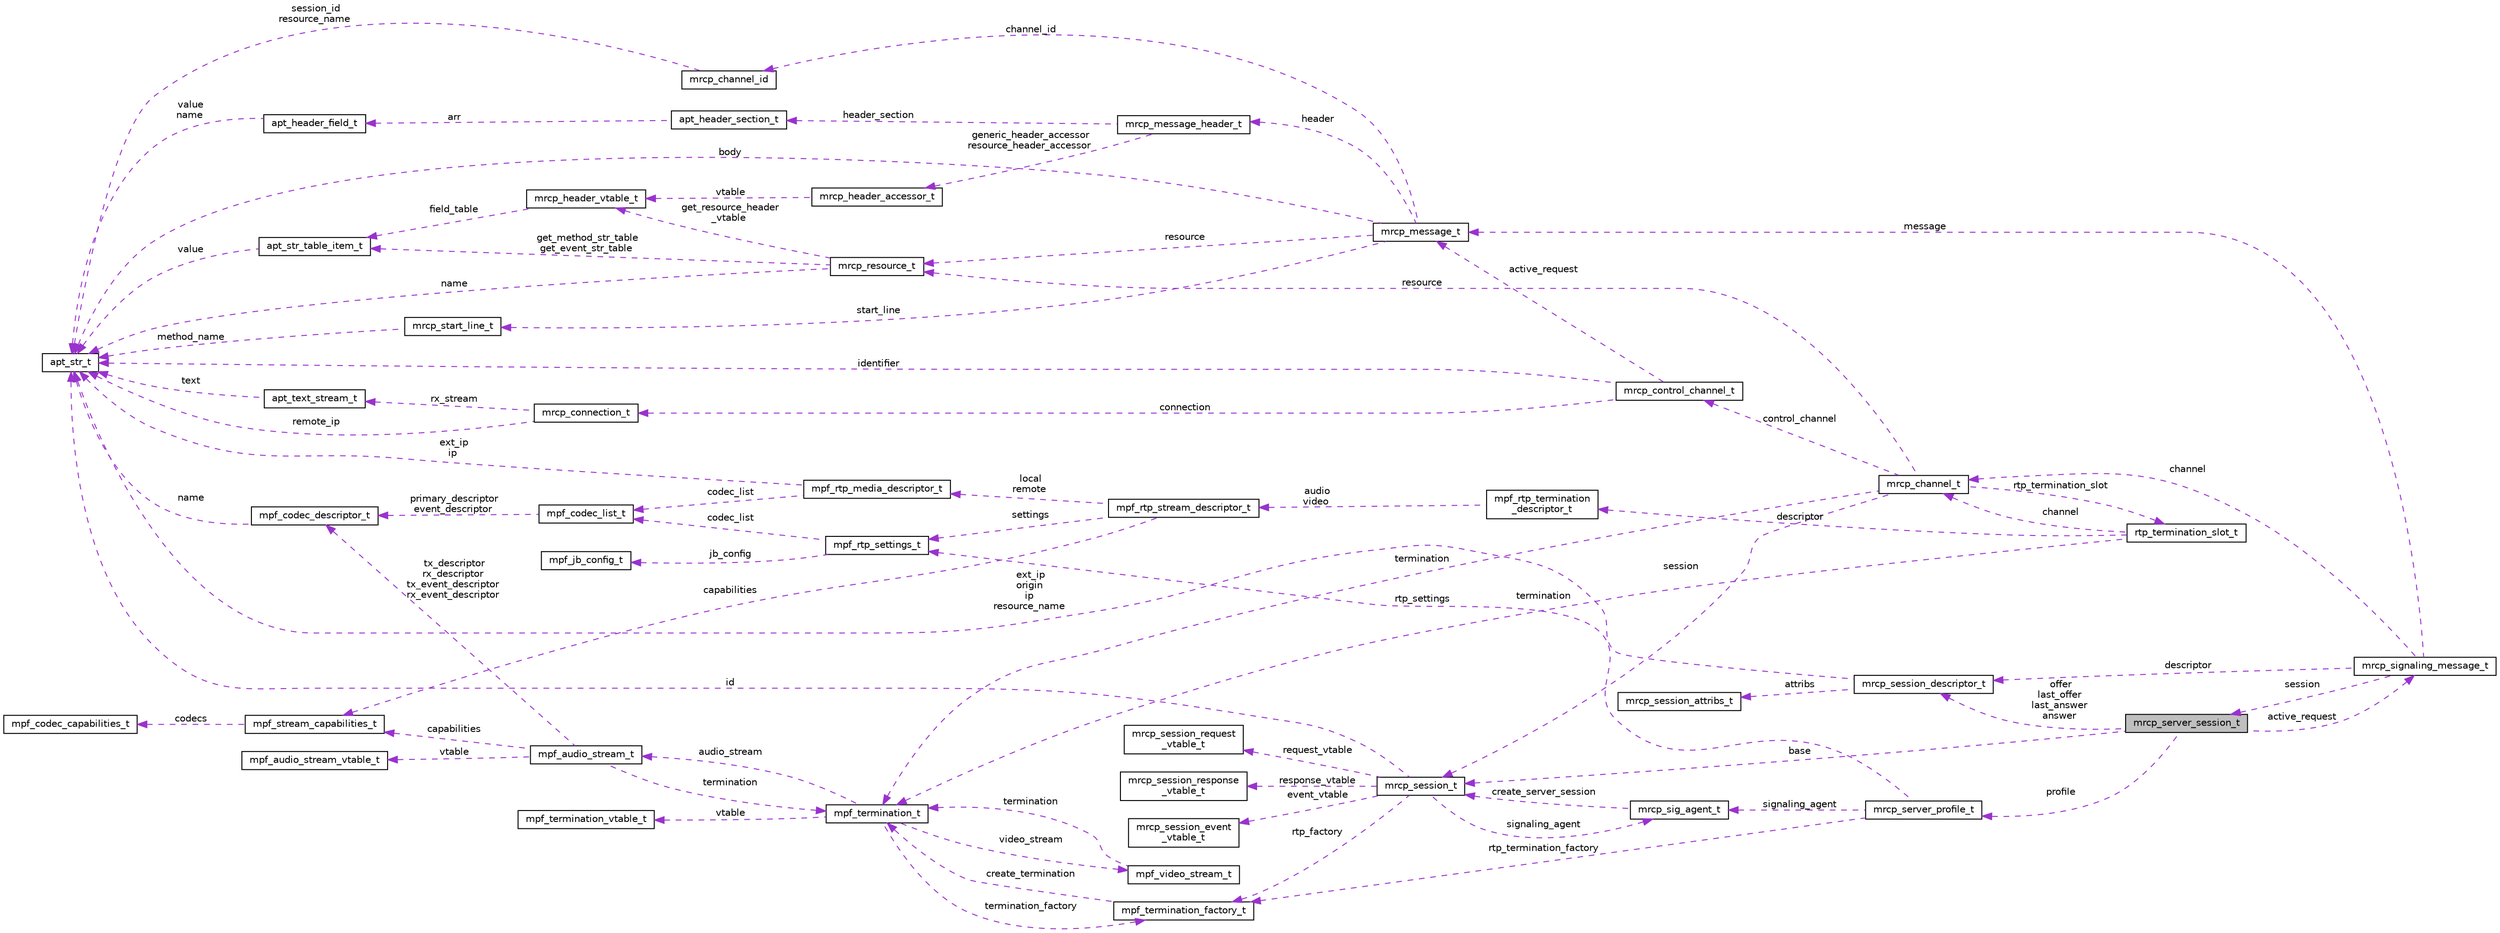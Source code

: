 digraph "mrcp_server_session_t"
{
  edge [fontname="Helvetica",fontsize="10",labelfontname="Helvetica",labelfontsize="10"];
  node [fontname="Helvetica",fontsize="10",shape=record];
  rankdir="LR";
  Node1 [label="mrcp_server_session_t",height=0.2,width=0.4,color="black", fillcolor="grey75", style="filled", fontcolor="black"];
  Node2 -> Node1 [dir="back",color="darkorchid3",fontsize="10",style="dashed",label=" base" ,fontname="Helvetica"];
  Node2 [label="mrcp_session_t",height=0.2,width=0.4,color="black", fillcolor="white", style="filled",URL="$structmrcp__session__t.html"];
  Node3 -> Node2 [dir="back",color="darkorchid3",fontsize="10",style="dashed",label=" event_vtable" ,fontname="Helvetica"];
  Node3 [label="mrcp_session_event\l_vtable_t",height=0.2,width=0.4,color="black", fillcolor="white", style="filled",URL="$structmrcp__session__event__vtable__t.html"];
  Node4 -> Node2 [dir="back",color="darkorchid3",fontsize="10",style="dashed",label=" rtp_factory" ,fontname="Helvetica"];
  Node4 [label="mpf_termination_factory_t",height=0.2,width=0.4,color="black", fillcolor="white", style="filled",URL="$structmpf__termination__factory__t.html"];
  Node5 -> Node4 [dir="back",color="darkorchid3",fontsize="10",style="dashed",label=" create_termination" ,fontname="Helvetica"];
  Node5 [label="mpf_termination_t",height=0.2,width=0.4,color="black", fillcolor="white", style="filled",URL="$structmpf__termination__t.html"];
  Node6 -> Node5 [dir="back",color="darkorchid3",fontsize="10",style="dashed",label=" vtable" ,fontname="Helvetica"];
  Node6 [label="mpf_termination_vtable_t",height=0.2,width=0.4,color="black", fillcolor="white", style="filled",URL="$structmpf__termination__vtable__t.html"];
  Node4 -> Node5 [dir="back",color="darkorchid3",fontsize="10",style="dashed",label=" termination_factory" ,fontname="Helvetica"];
  Node7 -> Node5 [dir="back",color="darkorchid3",fontsize="10",style="dashed",label=" audio_stream" ,fontname="Helvetica"];
  Node7 [label="mpf_audio_stream_t",height=0.2,width=0.4,color="black", fillcolor="white", style="filled",URL="$structmpf__audio__stream__t.html"];
  Node8 -> Node7 [dir="back",color="darkorchid3",fontsize="10",style="dashed",label=" vtable" ,fontname="Helvetica"];
  Node8 [label="mpf_audio_stream_vtable_t",height=0.2,width=0.4,color="black", fillcolor="white", style="filled",URL="$structmpf__audio__stream__vtable__t.html"];
  Node9 -> Node7 [dir="back",color="darkorchid3",fontsize="10",style="dashed",label=" capabilities" ,fontname="Helvetica"];
  Node9 [label="mpf_stream_capabilities_t",height=0.2,width=0.4,color="black", fillcolor="white", style="filled",URL="$structmpf__stream__capabilities__t.html"];
  Node10 -> Node9 [dir="back",color="darkorchid3",fontsize="10",style="dashed",label=" codecs" ,fontname="Helvetica"];
  Node10 [label="mpf_codec_capabilities_t",height=0.2,width=0.4,color="black", fillcolor="white", style="filled",URL="$structmpf__codec__capabilities__t.html"];
  Node11 -> Node7 [dir="back",color="darkorchid3",fontsize="10",style="dashed",label=" tx_descriptor\nrx_descriptor\ntx_event_descriptor\nrx_event_descriptor" ,fontname="Helvetica"];
  Node11 [label="mpf_codec_descriptor_t",height=0.2,width=0.4,color="black", fillcolor="white", style="filled",URL="$structmpf__codec__descriptor__t.html"];
  Node12 -> Node11 [dir="back",color="darkorchid3",fontsize="10",style="dashed",label=" name" ,fontname="Helvetica"];
  Node12 [label="apt_str_t",height=0.2,width=0.4,color="black", fillcolor="white", style="filled",URL="$structapt__str__t.html"];
  Node5 -> Node7 [dir="back",color="darkorchid3",fontsize="10",style="dashed",label=" termination" ,fontname="Helvetica"];
  Node13 -> Node5 [dir="back",color="darkorchid3",fontsize="10",style="dashed",label=" video_stream" ,fontname="Helvetica"];
  Node13 [label="mpf_video_stream_t",height=0.2,width=0.4,color="black", fillcolor="white", style="filled",URL="$structmpf__video__stream__t.html"];
  Node5 -> Node13 [dir="back",color="darkorchid3",fontsize="10",style="dashed",label=" termination" ,fontname="Helvetica"];
  Node12 -> Node2 [dir="back",color="darkorchid3",fontsize="10",style="dashed",label=" id" ,fontname="Helvetica"];
  Node14 -> Node2 [dir="back",color="darkorchid3",fontsize="10",style="dashed",label=" request_vtable" ,fontname="Helvetica"];
  Node14 [label="mrcp_session_request\l_vtable_t",height=0.2,width=0.4,color="black", fillcolor="white", style="filled",URL="$structmrcp__session__request__vtable__t.html"];
  Node15 -> Node2 [dir="back",color="darkorchid3",fontsize="10",style="dashed",label=" signaling_agent" ,fontname="Helvetica"];
  Node15 [label="mrcp_sig_agent_t",height=0.2,width=0.4,color="black", fillcolor="white", style="filled",URL="$structmrcp__sig__agent__t.html"];
  Node2 -> Node15 [dir="back",color="darkorchid3",fontsize="10",style="dashed",label=" create_server_session" ,fontname="Helvetica"];
  Node16 -> Node2 [dir="back",color="darkorchid3",fontsize="10",style="dashed",label=" response_vtable" ,fontname="Helvetica"];
  Node16 [label="mrcp_session_response\l_vtable_t",height=0.2,width=0.4,color="black", fillcolor="white", style="filled",URL="$structmrcp__session__response__vtable__t.html"];
  Node17 -> Node1 [dir="back",color="darkorchid3",fontsize="10",style="dashed",label=" offer\nlast_offer\nlast_answer\nanswer" ,fontname="Helvetica"];
  Node17 [label="mrcp_session_descriptor_t",height=0.2,width=0.4,color="black", fillcolor="white", style="filled",URL="$structmrcp__session__descriptor__t.html"];
  Node12 -> Node17 [dir="back",color="darkorchid3",fontsize="10",style="dashed",label=" ext_ip\norigin\nip\nresource_name" ,fontname="Helvetica"];
  Node18 -> Node17 [dir="back",color="darkorchid3",fontsize="10",style="dashed",label=" attribs" ,fontname="Helvetica"];
  Node18 [label="mrcp_session_attribs_t",height=0.2,width=0.4,color="black", fillcolor="white", style="filled",URL="$structmrcp__session__attribs__t.html"];
  Node19 -> Node1 [dir="back",color="darkorchid3",fontsize="10",style="dashed",label=" active_request" ,fontname="Helvetica"];
  Node19 [label="mrcp_signaling_message_t",height=0.2,width=0.4,color="black", fillcolor="white", style="filled",URL="$structmrcp__signaling__message__t.html"];
  Node1 -> Node19 [dir="back",color="darkorchid3",fontsize="10",style="dashed",label=" session" ,fontname="Helvetica"];
  Node20 -> Node19 [dir="back",color="darkorchid3",fontsize="10",style="dashed",label=" message" ,fontname="Helvetica"];
  Node20 [label="mrcp_message_t",height=0.2,width=0.4,color="black", fillcolor="white", style="filled",URL="$structmrcp__message__t.html"];
  Node21 -> Node20 [dir="back",color="darkorchid3",fontsize="10",style="dashed",label=" start_line" ,fontname="Helvetica"];
  Node21 [label="mrcp_start_line_t",height=0.2,width=0.4,color="black", fillcolor="white", style="filled",URL="$structmrcp__start__line__t.html"];
  Node12 -> Node21 [dir="back",color="darkorchid3",fontsize="10",style="dashed",label=" method_name" ,fontname="Helvetica"];
  Node12 -> Node20 [dir="back",color="darkorchid3",fontsize="10",style="dashed",label=" body" ,fontname="Helvetica"];
  Node22 -> Node20 [dir="back",color="darkorchid3",fontsize="10",style="dashed",label=" header" ,fontname="Helvetica"];
  Node22 [label="mrcp_message_header_t",height=0.2,width=0.4,color="black", fillcolor="white", style="filled",URL="$structmrcp__message__header__t.html"];
  Node23 -> Node22 [dir="back",color="darkorchid3",fontsize="10",style="dashed",label=" header_section" ,fontname="Helvetica"];
  Node23 [label="apt_header_section_t",height=0.2,width=0.4,color="black", fillcolor="white", style="filled",URL="$structapt__header__section__t.html"];
  Node24 -> Node23 [dir="back",color="darkorchid3",fontsize="10",style="dashed",label=" arr" ,fontname="Helvetica"];
  Node24 [label="apt_header_field_t",height=0.2,width=0.4,color="black", fillcolor="white", style="filled",URL="$structapt__header__field__t.html"];
  Node12 -> Node24 [dir="back",color="darkorchid3",fontsize="10",style="dashed",label=" value\nname" ,fontname="Helvetica"];
  Node25 -> Node22 [dir="back",color="darkorchid3",fontsize="10",style="dashed",label=" generic_header_accessor\nresource_header_accessor" ,fontname="Helvetica"];
  Node25 [label="mrcp_header_accessor_t",height=0.2,width=0.4,color="black", fillcolor="white", style="filled",URL="$structmrcp__header__accessor__t.html"];
  Node26 -> Node25 [dir="back",color="darkorchid3",fontsize="10",style="dashed",label=" vtable" ,fontname="Helvetica"];
  Node26 [label="mrcp_header_vtable_t",height=0.2,width=0.4,color="black", fillcolor="white", style="filled",URL="$structmrcp__header__vtable__t.html"];
  Node27 -> Node26 [dir="back",color="darkorchid3",fontsize="10",style="dashed",label=" field_table" ,fontname="Helvetica"];
  Node27 [label="apt_str_table_item_t",height=0.2,width=0.4,color="black", fillcolor="white", style="filled",URL="$structapt__str__table__item__t.html"];
  Node12 -> Node27 [dir="back",color="darkorchid3",fontsize="10",style="dashed",label=" value" ,fontname="Helvetica"];
  Node28 -> Node20 [dir="back",color="darkorchid3",fontsize="10",style="dashed",label=" resource" ,fontname="Helvetica"];
  Node28 [label="mrcp_resource_t",height=0.2,width=0.4,color="black", fillcolor="white", style="filled",URL="$structmrcp__resource__t.html"];
  Node12 -> Node28 [dir="back",color="darkorchid3",fontsize="10",style="dashed",label=" name" ,fontname="Helvetica"];
  Node26 -> Node28 [dir="back",color="darkorchid3",fontsize="10",style="dashed",label=" get_resource_header\l_vtable" ,fontname="Helvetica"];
  Node27 -> Node28 [dir="back",color="darkorchid3",fontsize="10",style="dashed",label=" get_method_str_table\nget_event_str_table" ,fontname="Helvetica"];
  Node29 -> Node20 [dir="back",color="darkorchid3",fontsize="10",style="dashed",label=" channel_id" ,fontname="Helvetica"];
  Node29 [label="mrcp_channel_id",height=0.2,width=0.4,color="black", fillcolor="white", style="filled",URL="$structmrcp__channel__id.html"];
  Node12 -> Node29 [dir="back",color="darkorchid3",fontsize="10",style="dashed",label=" session_id\nresource_name" ,fontname="Helvetica"];
  Node17 -> Node19 [dir="back",color="darkorchid3",fontsize="10",style="dashed",label=" descriptor" ,fontname="Helvetica"];
  Node30 -> Node19 [dir="back",color="darkorchid3",fontsize="10",style="dashed",label=" channel" ,fontname="Helvetica"];
  Node30 [label="mrcp_channel_t",height=0.2,width=0.4,color="black", fillcolor="white", style="filled",URL="$structmrcp__channel__t.html"];
  Node31 -> Node30 [dir="back",color="darkorchid3",fontsize="10",style="dashed",label=" control_channel" ,fontname="Helvetica"];
  Node31 [label="mrcp_control_channel_t",height=0.2,width=0.4,color="black", fillcolor="white", style="filled",URL="$structmrcp__control__channel__t.html"];
  Node12 -> Node31 [dir="back",color="darkorchid3",fontsize="10",style="dashed",label=" identifier" ,fontname="Helvetica"];
  Node32 -> Node31 [dir="back",color="darkorchid3",fontsize="10",style="dashed",label=" connection" ,fontname="Helvetica"];
  Node32 [label="mrcp_connection_t",height=0.2,width=0.4,color="black", fillcolor="white", style="filled",URL="$structmrcp__connection__t.html"];
  Node12 -> Node32 [dir="back",color="darkorchid3",fontsize="10",style="dashed",label=" remote_ip" ,fontname="Helvetica"];
  Node33 -> Node32 [dir="back",color="darkorchid3",fontsize="10",style="dashed",label=" rx_stream" ,fontname="Helvetica"];
  Node33 [label="apt_text_stream_t",height=0.2,width=0.4,color="black", fillcolor="white", style="filled",URL="$structapt__text__stream__t.html"];
  Node12 -> Node33 [dir="back",color="darkorchid3",fontsize="10",style="dashed",label=" text" ,fontname="Helvetica"];
  Node20 -> Node31 [dir="back",color="darkorchid3",fontsize="10",style="dashed",label=" active_request" ,fontname="Helvetica"];
  Node34 -> Node30 [dir="back",color="darkorchid3",fontsize="10",style="dashed",label=" rtp_termination_slot" ,fontname="Helvetica"];
  Node34 [label="rtp_termination_slot_t",height=0.2,width=0.4,color="black", fillcolor="white", style="filled",URL="$structrtp__termination__slot__t.html"];
  Node5 -> Node34 [dir="back",color="darkorchid3",fontsize="10",style="dashed",label=" termination" ,fontname="Helvetica"];
  Node30 -> Node34 [dir="back",color="darkorchid3",fontsize="10",style="dashed",label=" channel" ,fontname="Helvetica"];
  Node35 -> Node34 [dir="back",color="darkorchid3",fontsize="10",style="dashed",label=" descriptor" ,fontname="Helvetica"];
  Node35 [label="mpf_rtp_termination\l_descriptor_t",height=0.2,width=0.4,color="black", fillcolor="white", style="filled",URL="$structmpf__rtp__termination__descriptor__t.html"];
  Node36 -> Node35 [dir="back",color="darkorchid3",fontsize="10",style="dashed",label=" audio\nvideo" ,fontname="Helvetica"];
  Node36 [label="mpf_rtp_stream_descriptor_t",height=0.2,width=0.4,color="black", fillcolor="white", style="filled",URL="$structmpf__rtp__stream__descriptor__t.html"];
  Node37 -> Node36 [dir="back",color="darkorchid3",fontsize="10",style="dashed",label=" settings" ,fontname="Helvetica"];
  Node37 [label="mpf_rtp_settings_t",height=0.2,width=0.4,color="black", fillcolor="white", style="filled",URL="$structmpf__rtp__settings__t.html"];
  Node38 -> Node37 [dir="back",color="darkorchid3",fontsize="10",style="dashed",label=" jb_config" ,fontname="Helvetica"];
  Node38 [label="mpf_jb_config_t",height=0.2,width=0.4,color="black", fillcolor="white", style="filled",URL="$structmpf__jb__config__t.html"];
  Node39 -> Node37 [dir="back",color="darkorchid3",fontsize="10",style="dashed",label=" codec_list" ,fontname="Helvetica"];
  Node39 [label="mpf_codec_list_t",height=0.2,width=0.4,color="black", fillcolor="white", style="filled",URL="$structmpf__codec__list__t.html"];
  Node11 -> Node39 [dir="back",color="darkorchid3",fontsize="10",style="dashed",label=" primary_descriptor\nevent_descriptor" ,fontname="Helvetica"];
  Node9 -> Node36 [dir="back",color="darkorchid3",fontsize="10",style="dashed",label=" capabilities" ,fontname="Helvetica"];
  Node40 -> Node36 [dir="back",color="darkorchid3",fontsize="10",style="dashed",label=" local\nremote" ,fontname="Helvetica"];
  Node40 [label="mpf_rtp_media_descriptor_t",height=0.2,width=0.4,color="black", fillcolor="white", style="filled",URL="$structmpf__rtp__media__descriptor__t.html"];
  Node12 -> Node40 [dir="back",color="darkorchid3",fontsize="10",style="dashed",label=" ext_ip\nip" ,fontname="Helvetica"];
  Node39 -> Node40 [dir="back",color="darkorchid3",fontsize="10",style="dashed",label=" codec_list" ,fontname="Helvetica"];
  Node2 -> Node30 [dir="back",color="darkorchid3",fontsize="10",style="dashed",label=" session" ,fontname="Helvetica"];
  Node5 -> Node30 [dir="back",color="darkorchid3",fontsize="10",style="dashed",label=" termination" ,fontname="Helvetica"];
  Node28 -> Node30 [dir="back",color="darkorchid3",fontsize="10",style="dashed",label=" resource" ,fontname="Helvetica"];
  Node41 -> Node1 [dir="back",color="darkorchid3",fontsize="10",style="dashed",label=" profile" ,fontname="Helvetica"];
  Node41 [label="mrcp_server_profile_t",height=0.2,width=0.4,color="black", fillcolor="white", style="filled",URL="$structmrcp__server__profile__t.html"];
  Node4 -> Node41 [dir="back",color="darkorchid3",fontsize="10",style="dashed",label=" rtp_termination_factory" ,fontname="Helvetica"];
  Node37 -> Node41 [dir="back",color="darkorchid3",fontsize="10",style="dashed",label=" rtp_settings" ,fontname="Helvetica"];
  Node15 -> Node41 [dir="back",color="darkorchid3",fontsize="10",style="dashed",label=" signaling_agent" ,fontname="Helvetica"];
}
